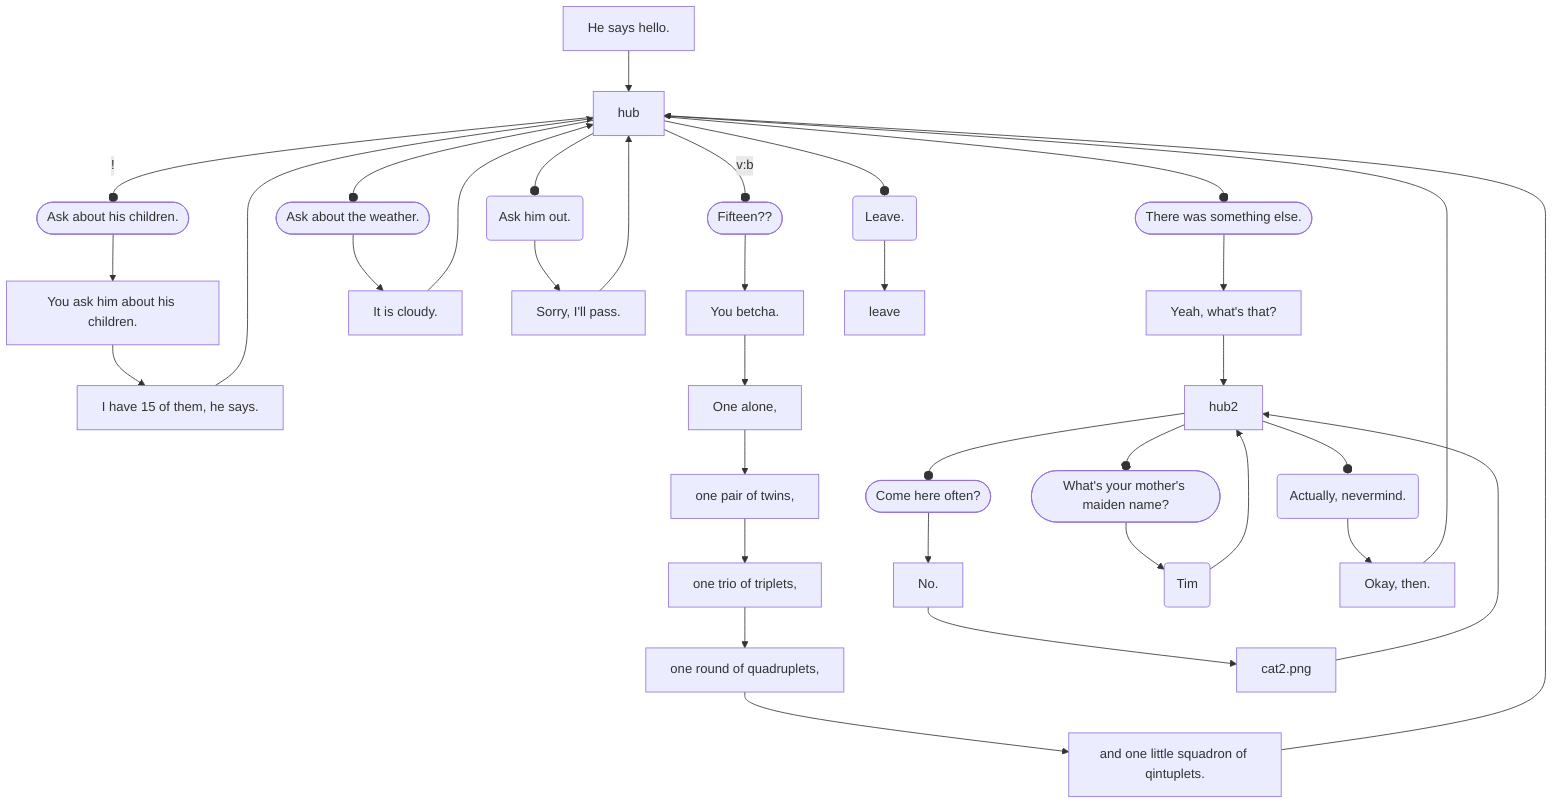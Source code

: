flowchart TD
%% i[Hey] --edge text--> ii[Hi] --> |ooh| iii[Ho]

%% i --> |Take a bite.| iv[You take a bite.]
%% i --> return

%% c1(The first choice.)
%% c2((The second choice.))
%% c3(((The third choice.)))
%% c4([The fourth choice.])

%% c[It looks pretty tasty.] -- hasTeeth --> c5[[Take a bite.]] --!hasTeeth--> c6[You take a bite.]

oog[He says hello.] --> hub

hub -- ! --o b([Ask about his children.]) --> ba[You ask him about his children.] --> be[I have 15 of them, he says.] --> hub

hub -- v:b --o bb([Fifteen??]) --> bc[You betcha.] 
--> bd[One alone,] 
--> bi[one pair of twins,] 
--> bf[one trio of triplets,]
--> bg[one round of quadruplets,]
--> bh[and one little squadron of qintuplets.] --> hub

%% hub --> z[basic.mmd]

hub --o u([Ask about the weather.]) --> ua[It is cloudy.] --> hub
hub --o d(Ask him out.) --> da[Sorry, I'll pass.] --> hub
hub --o e([There was something else.]) --> e3[Yeah, what's that?] --> hub2
hub --o a(Leave.) --> leave

hub2 --o b2([Come here often?]) --> b2a[No.] --> cat2[cat2.png] --> hub2
hub2 --o d2([What's your mother's maiden name?]) --> d2a(Tim) --> hub2
hub2 --o a2(Actually, nevermind.) --> e2[Okay, then.] --> hub